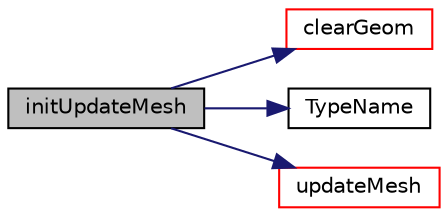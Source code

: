 digraph "initUpdateMesh"
{
  bgcolor="transparent";
  edge [fontname="Helvetica",fontsize="10",labelfontname="Helvetica",labelfontsize="10"];
  node [fontname="Helvetica",fontsize="10",shape=record];
  rankdir="LR";
  Node1 [label="initUpdateMesh",height=0.2,width=0.4,color="black", fillcolor="grey75", style="filled", fontcolor="black"];
  Node1 -> Node2 [color="midnightblue",fontsize="10",style="solid",fontname="Helvetica"];
  Node2 [label="clearGeom",height=0.2,width=0.4,color="red",URL="$a01935.html#a499a7f858dc495c47b618e168fec6372",tooltip="Clear geometry. "];
  Node1 -> Node3 [color="midnightblue",fontsize="10",style="solid",fontname="Helvetica"];
  Node3 [label="TypeName",height=0.2,width=0.4,color="black",URL="$a01935.html#a2bf9afc16643e31296e23b17c078d5c5",tooltip="Runtime type information. "];
  Node1 -> Node4 [color="midnightblue",fontsize="10",style="solid",fontname="Helvetica"];
  Node4 [label="updateMesh",height=0.2,width=0.4,color="red",URL="$a01935.html#a06139aa7a91eeed82560f0c3d03d1845",tooltip="Update of the patch topology. "];
}
